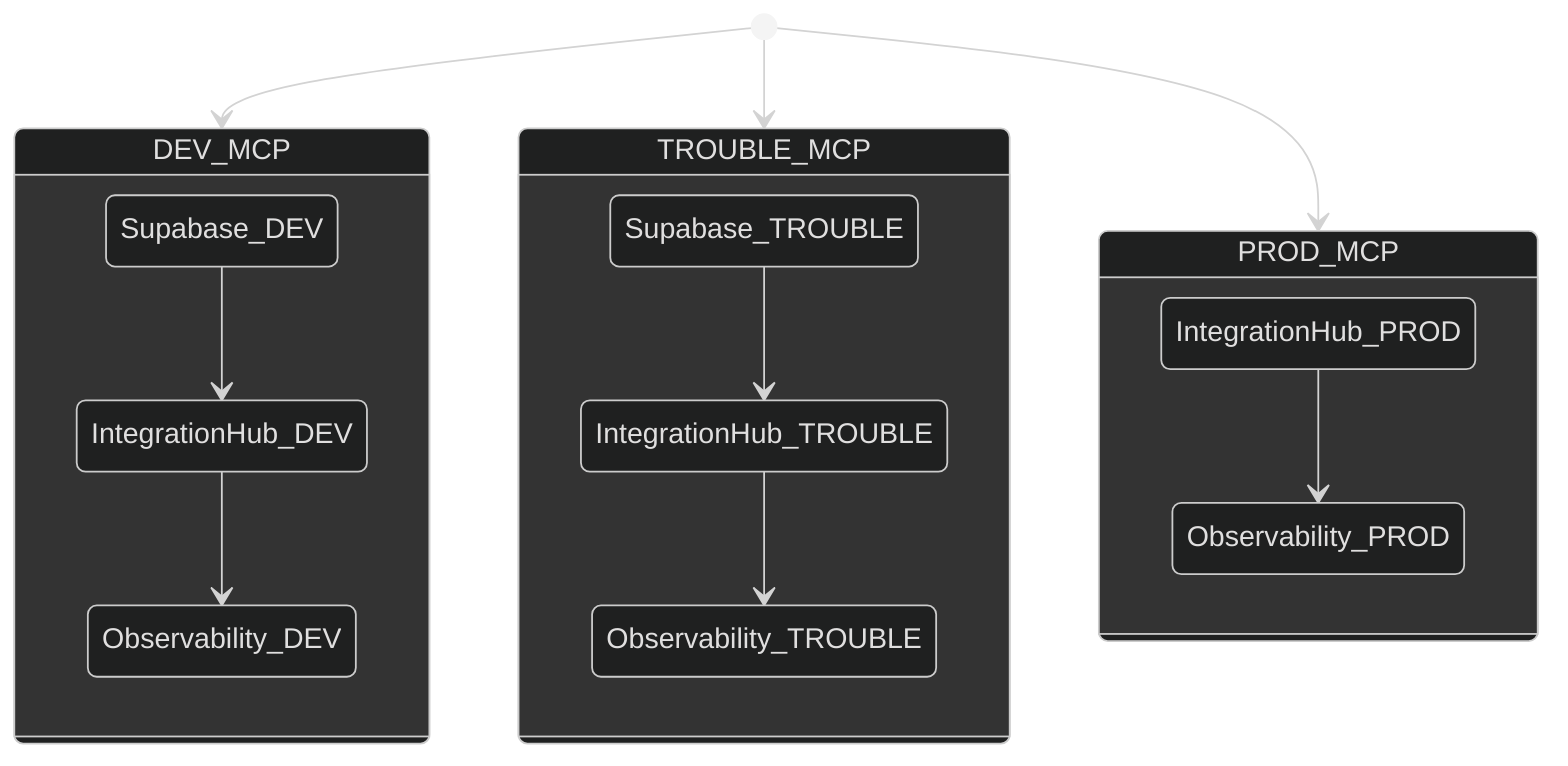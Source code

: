 %%{init: {'theme': 'dark'}}%%
stateDiagram-v2
    [*] --> DEV_MCP
    [*] --> TROUBLE_MCP
    [*] --> PROD_MCP

    state DEV_MCP {
        state Secondary_DEV    
            Supabase_DEV --> IntegrationHub_DEV
            IntegrationHub_DEV --> Observability_DEV
        }

    state TROUBLE_MCP {
        state Secondary_TROUBLE 
            Supabase_TROUBLE --> IntegrationHub_TROUBLE
            IntegrationHub_TROUBLE --> Observability_TROUBLE
        }

    state PROD_MCP {
        state Secondary_PROD 
            IntegrationHub_PROD --> Observability_PROD
        }